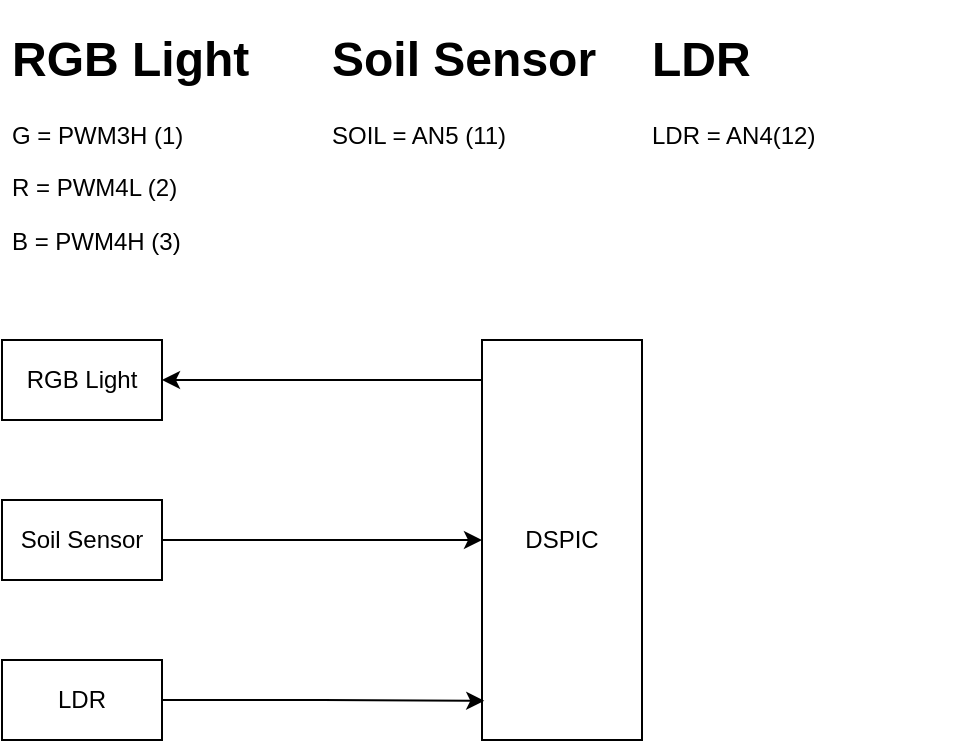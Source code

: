 <mxfile version="20.0.1" type="device"><diagram id="QKlJT3H_Sg2rp_ij0xtS" name="Page-1"><mxGraphModel dx="770" dy="2368" grid="1" gridSize="10" guides="1" tooltips="1" connect="1" arrows="1" fold="1" page="1" pageScale="1" pageWidth="850" pageHeight="1100" math="0" shadow="0"><root><mxCell id="0"/><mxCell id="1" parent="0"/><mxCell id="njfYnH73rf4O8f4lNOX1-2" value="DSPIC" style="rounded=0;whiteSpace=wrap;html=1;" vertex="1" parent="1"><mxGeometry x="440" y="160" width="80" height="200" as="geometry"/></mxCell><mxCell id="njfYnH73rf4O8f4lNOX1-3" value="RGB Light" style="rounded=0;whiteSpace=wrap;html=1;" vertex="1" parent="1"><mxGeometry x="200" y="160" width="80" height="40" as="geometry"/></mxCell><mxCell id="njfYnH73rf4O8f4lNOX1-9" style="edgeStyle=orthogonalEdgeStyle;rounded=0;orthogonalLoop=1;jettySize=auto;html=1;exitX=1;exitY=0.5;exitDx=0;exitDy=0;entryX=0.014;entryY=0.902;entryDx=0;entryDy=0;entryPerimeter=0;" edge="1" parent="1" source="njfYnH73rf4O8f4lNOX1-4" target="njfYnH73rf4O8f4lNOX1-2"><mxGeometry relative="1" as="geometry"/></mxCell><mxCell id="njfYnH73rf4O8f4lNOX1-4" value="LDR" style="rounded=0;whiteSpace=wrap;html=1;" vertex="1" parent="1"><mxGeometry x="200" y="320" width="80" height="40" as="geometry"/></mxCell><mxCell id="njfYnH73rf4O8f4lNOX1-8" style="edgeStyle=orthogonalEdgeStyle;rounded=0;orthogonalLoop=1;jettySize=auto;html=1;exitX=1;exitY=0.5;exitDx=0;exitDy=0;entryX=0;entryY=0.5;entryDx=0;entryDy=0;" edge="1" parent="1" source="njfYnH73rf4O8f4lNOX1-5" target="njfYnH73rf4O8f4lNOX1-2"><mxGeometry relative="1" as="geometry"/></mxCell><mxCell id="njfYnH73rf4O8f4lNOX1-5" value="Soil Sensor" style="rounded=0;whiteSpace=wrap;html=1;" vertex="1" parent="1"><mxGeometry x="200" y="240" width="80" height="40" as="geometry"/></mxCell><mxCell id="njfYnH73rf4O8f4lNOX1-10" value="" style="endArrow=classic;html=1;rounded=0;" edge="1" parent="1" target="njfYnH73rf4O8f4lNOX1-3"><mxGeometry width="50" height="50" relative="1" as="geometry"><mxPoint x="440" y="180" as="sourcePoint"/><mxPoint x="400" y="260" as="targetPoint"/></mxGeometry></mxCell><mxCell id="njfYnH73rf4O8f4lNOX1-12" value="&lt;h1&gt;RGB Light&lt;/h1&gt;&lt;p&gt;G = PWM3H (1)&lt;/p&gt;&lt;p&gt;R = PWM4L (2)&lt;/p&gt;&lt;p&gt;&lt;span style=&quot;background-color: initial;&quot;&gt;B = PWM4H (3)&lt;/span&gt;&lt;/p&gt;" style="text;html=1;strokeColor=none;fillColor=none;spacing=5;spacingTop=-20;whiteSpace=wrap;overflow=hidden;rounded=0;" vertex="1" parent="1"><mxGeometry x="200" width="160" height="120" as="geometry"/></mxCell><mxCell id="njfYnH73rf4O8f4lNOX1-13" value="&lt;h1&gt;Soil Sensor&lt;/h1&gt;&lt;p&gt;SOIL = AN5 (11)&lt;/p&gt;" style="text;html=1;strokeColor=none;fillColor=none;spacing=5;spacingTop=-20;whiteSpace=wrap;overflow=hidden;rounded=0;" vertex="1" parent="1"><mxGeometry x="360" width="160" height="120" as="geometry"/></mxCell><mxCell id="njfYnH73rf4O8f4lNOX1-14" value="&lt;h1&gt;LDR&lt;/h1&gt;&lt;p&gt;LDR = AN4(12)&lt;/p&gt;" style="text;html=1;strokeColor=none;fillColor=none;spacing=5;spacingTop=-20;whiteSpace=wrap;overflow=hidden;rounded=0;" vertex="1" parent="1"><mxGeometry x="520" width="160" height="120" as="geometry"/></mxCell></root></mxGraphModel></diagram></mxfile>